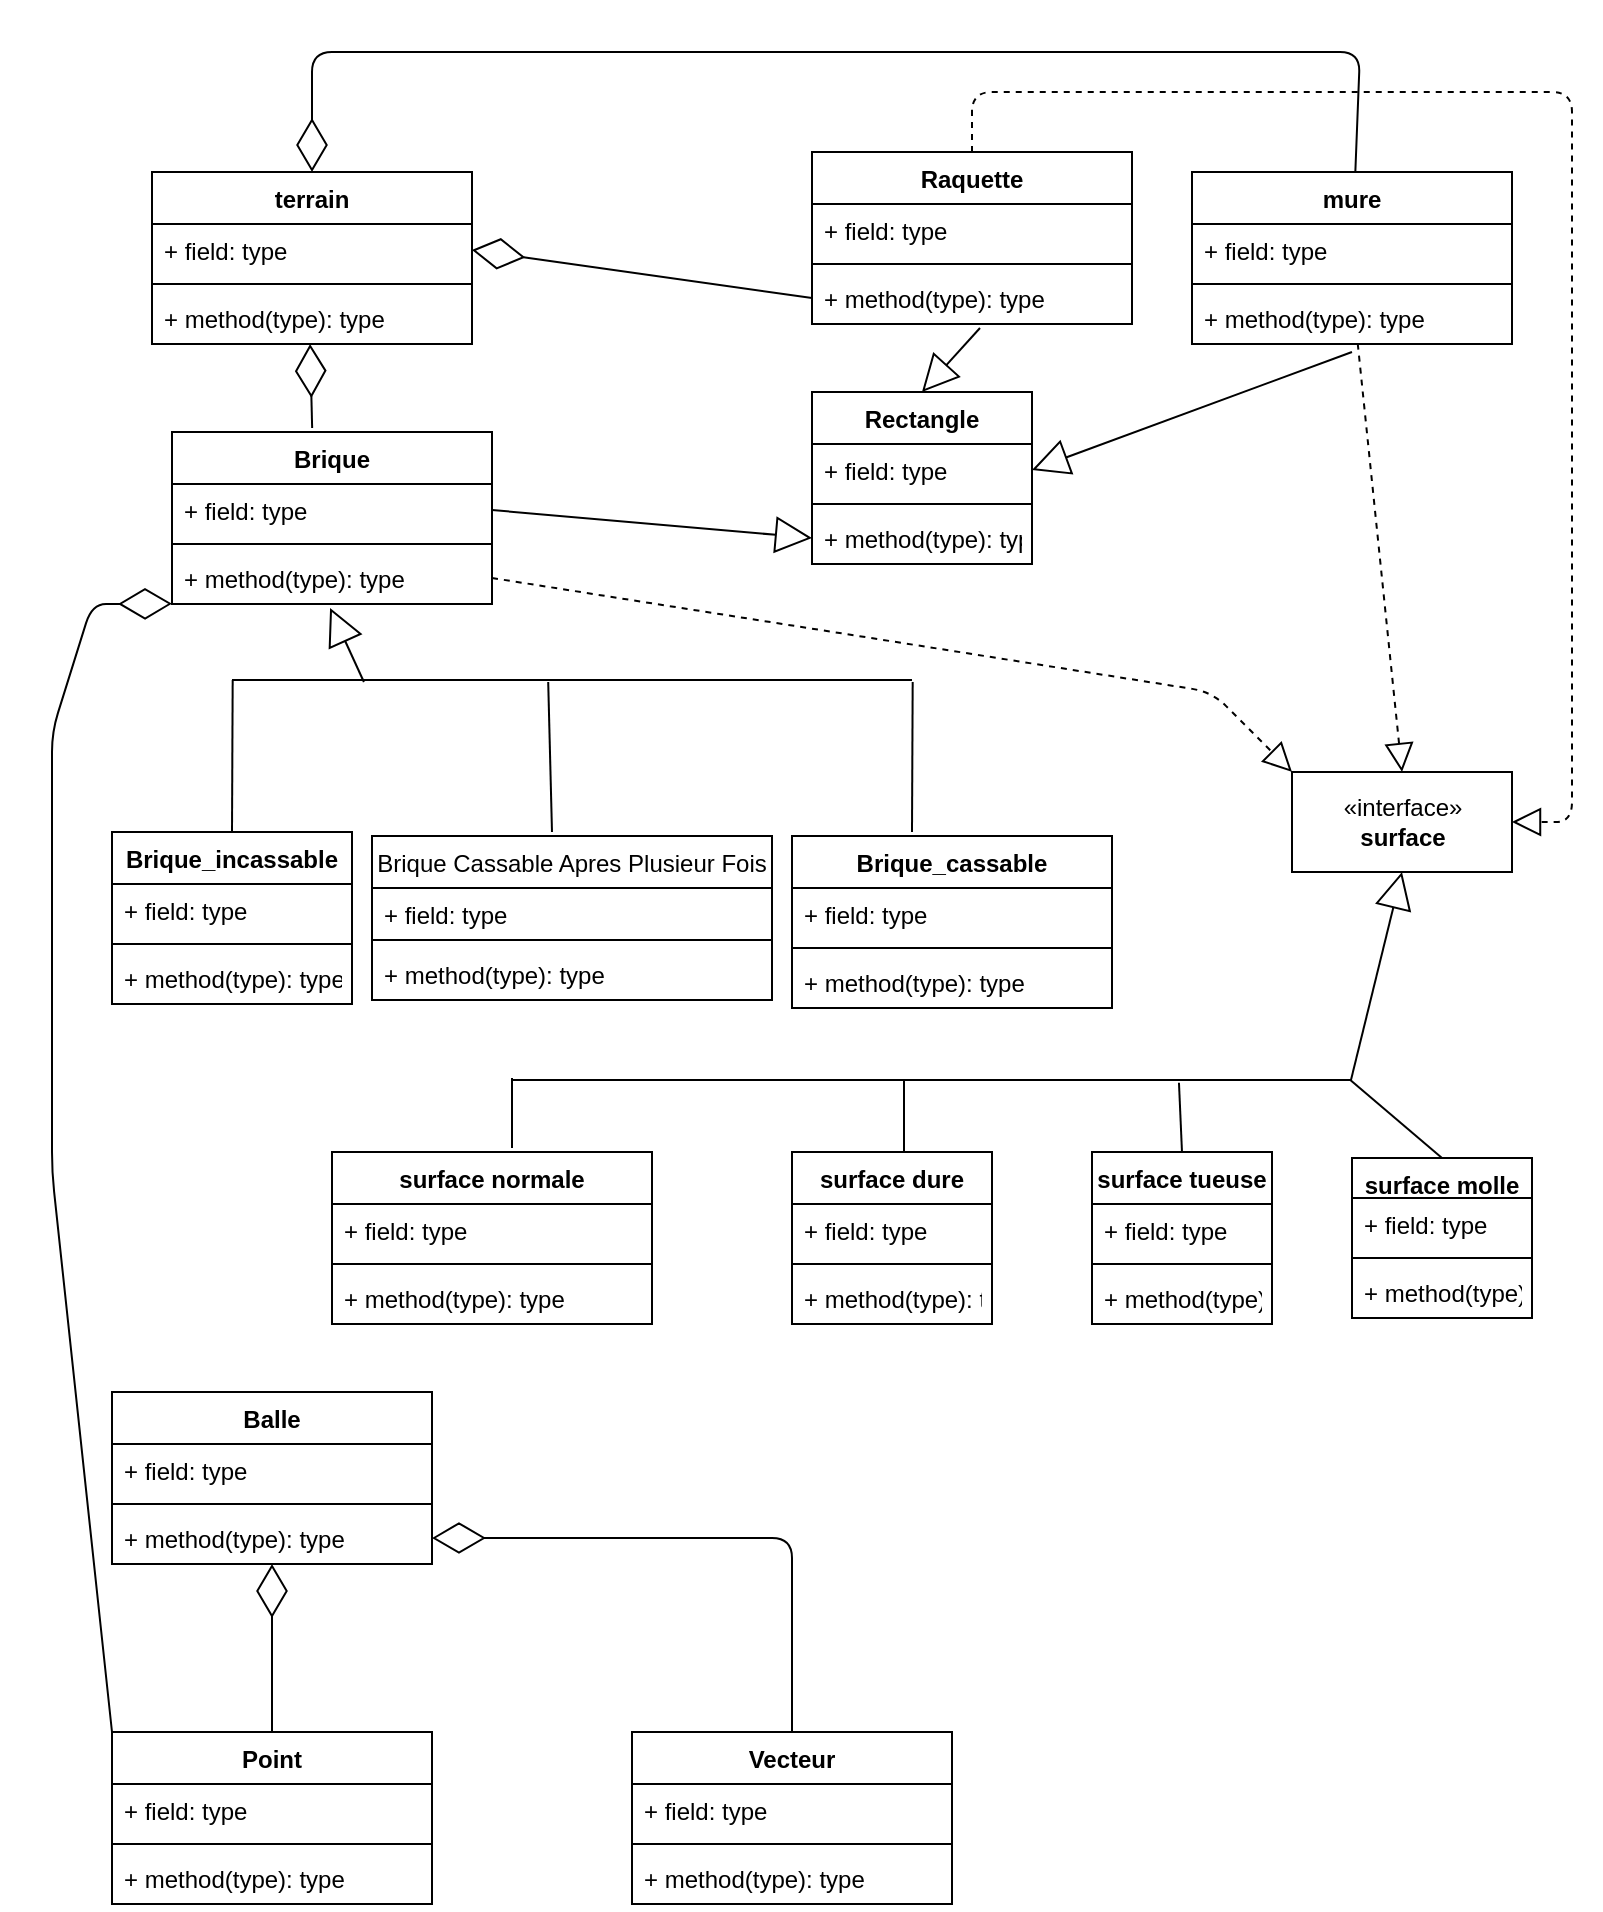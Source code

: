 <mxfile version="13.3.5" type="device"><diagram id="7EAhHd6nvV72Azc0ifNJ" name="Page-1"><mxGraphModel dx="1092" dy="495" grid="1" gridSize="10" guides="1" tooltips="1" connect="1" arrows="1" fold="1" page="1" pageScale="1" pageWidth="827" pageHeight="1169" math="0" shadow="0"><root><mxCell id="0"/><mxCell id="1" parent="0"/><mxCell id="uCddSlwzztI6S-4TWlUA-40" value="" style="endArrow=diamondThin;endFill=0;endSize=24;html=1;entryX=0.5;entryY=0;entryDx=0;entryDy=0;" parent="1" source="uCddSlwzztI6S-4TWlUA-22" target="uCddSlwzztI6S-4TWlUA-34" edge="1"><mxGeometry width="160" relative="1" as="geometry"><mxPoint x="330" y="300" as="sourcePoint"/><mxPoint x="160" y="110" as="targetPoint"/><Array as="points"><mxPoint x="684" y="60"/><mxPoint x="160" y="60"/></Array></mxGeometry></mxCell><mxCell id="uCddSlwzztI6S-4TWlUA-38" value="" style="endArrow=diamondThin;endFill=0;endSize=24;html=1;exitX=0.438;exitY=-0.023;exitDx=0;exitDy=0;entryX=0.494;entryY=1;entryDx=0;entryDy=0;entryPerimeter=0;exitPerimeter=0;" parent="1" source="uCddSlwzztI6S-4TWlUA-1" target="uCddSlwzztI6S-4TWlUA-37" edge="1"><mxGeometry width="160" relative="1" as="geometry"><mxPoint x="330" y="300" as="sourcePoint"/><mxPoint x="490" y="300" as="targetPoint"/><Array as="points"/></mxGeometry></mxCell><mxCell id="uCddSlwzztI6S-4TWlUA-39" value="" style="endArrow=diamondThin;endFill=0;endSize=24;html=1;exitX=0;exitY=0.5;exitDx=0;exitDy=0;entryX=1;entryY=0.5;entryDx=0;entryDy=0;" parent="1" source="uCddSlwzztI6S-4TWlUA-33" target="uCddSlwzztI6S-4TWlUA-35" edge="1"><mxGeometry width="160" relative="1" as="geometry"><mxPoint x="330" y="300" as="sourcePoint"/><mxPoint x="490" y="300" as="targetPoint"/></mxGeometry></mxCell><mxCell id="uCddSlwzztI6S-4TWlUA-42" value="" style="line;strokeWidth=1;fillColor=none;align=left;verticalAlign=middle;spacingTop=-1;spacingLeft=3;spacingRight=3;rotatable=0;labelPosition=right;points=[];portConstraint=eastwest;" parent="1" vertex="1"><mxGeometry x="120" y="370" width="340" height="8" as="geometry"/></mxCell><mxCell id="uCddSlwzztI6S-4TWlUA-43" value="" style="endArrow=block;endSize=16;endFill=0;html=1;entryX=0.494;entryY=1.077;entryDx=0;entryDy=0;entryPerimeter=0;exitX=0.194;exitY=0.625;exitDx=0;exitDy=0;exitPerimeter=0;" parent="1" source="uCddSlwzztI6S-4TWlUA-42" target="uCddSlwzztI6S-4TWlUA-4" edge="1"><mxGeometry x="-0.378" y="94" width="160" relative="1" as="geometry"><mxPoint x="169" y="376" as="sourcePoint"/><mxPoint x="490" y="360" as="targetPoint"/><mxPoint y="-1" as="offset"/></mxGeometry></mxCell><mxCell id="uCddSlwzztI6S-4TWlUA-46" value="" style="endArrow=none;html=1;rounded=0;exitX=0.5;exitY=0;exitDx=0;exitDy=0;entryX=0.001;entryY=0.5;entryDx=0;entryDy=0;entryPerimeter=0;" parent="1" source="uCddSlwzztI6S-4TWlUA-5" target="uCddSlwzztI6S-4TWlUA-42" edge="1"><mxGeometry relative="1" as="geometry"><mxPoint x="330" y="360" as="sourcePoint"/><mxPoint x="80" y="370" as="targetPoint"/></mxGeometry></mxCell><mxCell id="uCddSlwzztI6S-4TWlUA-47" value="" style="endArrow=none;html=1;rounded=0;entryX=0.465;entryY=0.625;entryDx=0;entryDy=0;entryPerimeter=0;exitX=0.5;exitY=0;exitDx=0;exitDy=0;" parent="1" target="uCddSlwzztI6S-4TWlUA-42" edge="1"><mxGeometry relative="1" as="geometry"><mxPoint x="280" y="450" as="sourcePoint"/><mxPoint x="260" y="390" as="targetPoint"/></mxGeometry></mxCell><mxCell id="uCddSlwzztI6S-4TWlUA-48" value="" style="endArrow=none;html=1;rounded=0;entryX=1.001;entryY=0.625;entryDx=0;entryDy=0;entryPerimeter=0;" parent="1" target="uCddSlwzztI6S-4TWlUA-42" edge="1"><mxGeometry relative="1" as="geometry"><mxPoint x="460" y="450" as="sourcePoint"/><mxPoint x="480" y="377" as="targetPoint"/></mxGeometry></mxCell><mxCell id="ddkPmVPPtM57FGAbjqbJ-20" value="" style="line;strokeWidth=1;fillColor=none;align=left;verticalAlign=middle;spacingTop=-1;spacingLeft=3;spacingRight=3;rotatable=0;labelPosition=right;points=[];portConstraint=eastwest;" parent="1" vertex="1"><mxGeometry x="260" y="570" width="420" height="8" as="geometry"/></mxCell><mxCell id="ddkPmVPPtM57FGAbjqbJ-21" value="" style="endArrow=none;html=1;rounded=0;" parent="1" edge="1"><mxGeometry relative="1" as="geometry"><mxPoint x="456" y="610" as="sourcePoint"/><mxPoint x="456" y="574" as="targetPoint"/></mxGeometry></mxCell><mxCell id="ddkPmVPPtM57FGAbjqbJ-22" value="" style="endArrow=none;html=1;rounded=0;exitX=0.5;exitY=0;exitDx=0;exitDy=0;entryX=0.998;entryY=0.5;entryDx=0;entryDy=0;entryPerimeter=0;" parent="1" source="S2RIrQdnJPEuGVKFNJ4b-1" target="ddkPmVPPtM57FGAbjqbJ-20" edge="1"><mxGeometry relative="1" as="geometry"><mxPoint x="466" y="620" as="sourcePoint"/><mxPoint x="690" y="574" as="targetPoint"/></mxGeometry></mxCell><mxCell id="ddkPmVPPtM57FGAbjqbJ-23" value="" style="endArrow=none;html=1;rounded=0;entryX=0;entryY=0.375;entryDx=0;entryDy=0;entryPerimeter=0;" parent="1" target="ddkPmVPPtM57FGAbjqbJ-20" edge="1"><mxGeometry relative="1" as="geometry"><mxPoint x="260" y="608" as="sourcePoint"/><mxPoint x="262" y="580" as="targetPoint"/></mxGeometry></mxCell><mxCell id="ddkPmVPPtM57FGAbjqbJ-24" value="" style="endArrow=block;endSize=16;endFill=0;html=1;exitX=0.999;exitY=0.458;exitDx=0;exitDy=0;exitPerimeter=0;entryX=0.5;entryY=1;entryDx=0;entryDy=0;" parent="1" source="ddkPmVPPtM57FGAbjqbJ-20" target="S2RIrQdnJPEuGVKFNJ4b-20" edge="1"><mxGeometry x="-0.378" y="94" width="160" relative="1" as="geometry"><mxPoint x="179.84" y="385" as="sourcePoint"/><mxPoint x="699.989" y="486" as="targetPoint"/><mxPoint y="-1" as="offset"/></mxGeometry></mxCell><mxCell id="uCddSlwzztI6S-4TWlUA-34" value="terrain" style="swimlane;fontStyle=1;align=center;verticalAlign=top;childLayout=stackLayout;horizontal=1;startSize=26;horizontalStack=0;resizeParent=1;resizeParentMax=0;resizeLast=0;collapsible=1;marginBottom=0;" parent="1" vertex="1"><mxGeometry x="80" y="120" width="160" height="86" as="geometry"/></mxCell><mxCell id="uCddSlwzztI6S-4TWlUA-35" value="+ field: type" style="text;strokeColor=none;fillColor=none;align=left;verticalAlign=top;spacingLeft=4;spacingRight=4;overflow=hidden;rotatable=0;points=[[0,0.5],[1,0.5]];portConstraint=eastwest;" parent="uCddSlwzztI6S-4TWlUA-34" vertex="1"><mxGeometry y="26" width="160" height="26" as="geometry"/></mxCell><mxCell id="uCddSlwzztI6S-4TWlUA-36" value="" style="line;strokeWidth=1;fillColor=none;align=left;verticalAlign=middle;spacingTop=-1;spacingLeft=3;spacingRight=3;rotatable=0;labelPosition=right;points=[];portConstraint=eastwest;" parent="uCddSlwzztI6S-4TWlUA-34" vertex="1"><mxGeometry y="52" width="160" height="8" as="geometry"/></mxCell><mxCell id="uCddSlwzztI6S-4TWlUA-37" value="+ method(type): type" style="text;strokeColor=none;fillColor=none;align=left;verticalAlign=top;spacingLeft=4;spacingRight=4;overflow=hidden;rotatable=0;points=[[0,0.5],[1,0.5]];portConstraint=eastwest;" parent="uCddSlwzztI6S-4TWlUA-34" vertex="1"><mxGeometry y="60" width="160" height="26" as="geometry"/></mxCell><mxCell id="uCddSlwzztI6S-4TWlUA-22" value="mure" style="swimlane;fontStyle=1;align=center;verticalAlign=top;childLayout=stackLayout;horizontal=1;startSize=26;horizontalStack=0;resizeParent=1;resizeParentMax=0;resizeLast=0;collapsible=1;marginBottom=0;" parent="1" vertex="1"><mxGeometry x="600" y="120" width="160" height="86" as="geometry"/></mxCell><mxCell id="uCddSlwzztI6S-4TWlUA-23" value="+ field: type" style="text;strokeColor=none;fillColor=none;align=left;verticalAlign=top;spacingLeft=4;spacingRight=4;overflow=hidden;rotatable=0;points=[[0,0.5],[1,0.5]];portConstraint=eastwest;" parent="uCddSlwzztI6S-4TWlUA-22" vertex="1"><mxGeometry y="26" width="160" height="26" as="geometry"/></mxCell><mxCell id="uCddSlwzztI6S-4TWlUA-24" value="" style="line;strokeWidth=1;fillColor=none;align=left;verticalAlign=middle;spacingTop=-1;spacingLeft=3;spacingRight=3;rotatable=0;labelPosition=right;points=[];portConstraint=eastwest;" parent="uCddSlwzztI6S-4TWlUA-22" vertex="1"><mxGeometry y="52" width="160" height="8" as="geometry"/></mxCell><mxCell id="uCddSlwzztI6S-4TWlUA-25" value="+ method(type): type" style="text;strokeColor=none;fillColor=none;align=left;verticalAlign=top;spacingLeft=4;spacingRight=4;overflow=hidden;rotatable=0;points=[[0,0.5],[1,0.5]];portConstraint=eastwest;" parent="uCddSlwzztI6S-4TWlUA-22" vertex="1"><mxGeometry y="60" width="160" height="26" as="geometry"/></mxCell><mxCell id="uCddSlwzztI6S-4TWlUA-5" value="Brique_incassable" style="swimlane;fontStyle=1;align=center;verticalAlign=top;childLayout=stackLayout;horizontal=1;startSize=26;horizontalStack=0;resizeParent=1;resizeParentMax=0;resizeLast=0;collapsible=1;marginBottom=0;" parent="1" vertex="1"><mxGeometry x="60" y="450" width="120" height="86" as="geometry"/></mxCell><mxCell id="uCddSlwzztI6S-4TWlUA-6" value="+ field: type" style="text;strokeColor=none;fillColor=none;align=left;verticalAlign=top;spacingLeft=4;spacingRight=4;overflow=hidden;rotatable=0;points=[[0,0.5],[1,0.5]];portConstraint=eastwest;" parent="uCddSlwzztI6S-4TWlUA-5" vertex="1"><mxGeometry y="26" width="120" height="26" as="geometry"/></mxCell><mxCell id="uCddSlwzztI6S-4TWlUA-7" value="" style="line;strokeWidth=1;fillColor=none;align=left;verticalAlign=middle;spacingTop=-1;spacingLeft=3;spacingRight=3;rotatable=0;labelPosition=right;points=[];portConstraint=eastwest;" parent="uCddSlwzztI6S-4TWlUA-5" vertex="1"><mxGeometry y="52" width="120" height="8" as="geometry"/></mxCell><mxCell id="uCddSlwzztI6S-4TWlUA-8" value="+ method(type): type" style="text;strokeColor=none;fillColor=none;align=left;verticalAlign=top;spacingLeft=4;spacingRight=4;overflow=hidden;rotatable=0;points=[[0,0.5],[1,0.5]];portConstraint=eastwest;" parent="uCddSlwzztI6S-4TWlUA-5" vertex="1"><mxGeometry y="60" width="120" height="26" as="geometry"/></mxCell><mxCell id="uCddSlwzztI6S-4TWlUA-1" value="Brique" style="swimlane;fontStyle=1;align=center;verticalAlign=top;childLayout=stackLayout;horizontal=1;startSize=26;horizontalStack=0;resizeParent=1;resizeParentMax=0;resizeLast=0;collapsible=1;marginBottom=0;" parent="1" vertex="1"><mxGeometry x="90" y="250" width="160" height="86" as="geometry"/></mxCell><mxCell id="uCddSlwzztI6S-4TWlUA-2" value="+ field: type" style="text;strokeColor=none;fillColor=none;align=left;verticalAlign=top;spacingLeft=4;spacingRight=4;overflow=hidden;rotatable=0;points=[[0,0.5],[1,0.5]];portConstraint=eastwest;" parent="uCddSlwzztI6S-4TWlUA-1" vertex="1"><mxGeometry y="26" width="160" height="26" as="geometry"/></mxCell><mxCell id="uCddSlwzztI6S-4TWlUA-3" value="" style="line;strokeWidth=1;fillColor=none;align=left;verticalAlign=middle;spacingTop=-1;spacingLeft=3;spacingRight=3;rotatable=0;labelPosition=right;points=[];portConstraint=eastwest;" parent="uCddSlwzztI6S-4TWlUA-1" vertex="1"><mxGeometry y="52" width="160" height="8" as="geometry"/></mxCell><mxCell id="uCddSlwzztI6S-4TWlUA-4" value="+ method(type): type" style="text;strokeColor=none;fillColor=none;align=left;verticalAlign=top;spacingLeft=4;spacingRight=4;overflow=hidden;rotatable=0;points=[[0,0.5],[1,0.5]];portConstraint=eastwest;" parent="uCddSlwzztI6S-4TWlUA-1" vertex="1"><mxGeometry y="60" width="160" height="26" as="geometry"/></mxCell><mxCell id="uCddSlwzztI6S-4TWlUA-13" value="Brique_cassable" style="swimlane;fontStyle=1;align=center;verticalAlign=top;childLayout=stackLayout;horizontal=1;startSize=26;horizontalStack=0;resizeParent=1;resizeParentMax=0;resizeLast=0;collapsible=1;marginBottom=0;" parent="1" vertex="1"><mxGeometry x="400" y="452" width="160" height="86" as="geometry"/></mxCell><mxCell id="uCddSlwzztI6S-4TWlUA-14" value="+ field: type" style="text;strokeColor=none;fillColor=none;align=left;verticalAlign=top;spacingLeft=4;spacingRight=4;overflow=hidden;rotatable=0;points=[[0,0.5],[1,0.5]];portConstraint=eastwest;" parent="uCddSlwzztI6S-4TWlUA-13" vertex="1"><mxGeometry y="26" width="160" height="26" as="geometry"/></mxCell><mxCell id="uCddSlwzztI6S-4TWlUA-15" value="" style="line;strokeWidth=1;fillColor=none;align=left;verticalAlign=middle;spacingTop=-1;spacingLeft=3;spacingRight=3;rotatable=0;labelPosition=right;points=[];portConstraint=eastwest;" parent="uCddSlwzztI6S-4TWlUA-13" vertex="1"><mxGeometry y="52" width="160" height="8" as="geometry"/></mxCell><mxCell id="uCddSlwzztI6S-4TWlUA-16" value="+ method(type): type" style="text;strokeColor=none;fillColor=none;align=left;verticalAlign=top;spacingLeft=4;spacingRight=4;overflow=hidden;rotatable=0;points=[[0,0.5],[1,0.5]];portConstraint=eastwest;" parent="uCddSlwzztI6S-4TWlUA-13" vertex="1"><mxGeometry y="60" width="160" height="26" as="geometry"/></mxCell><mxCell id="uCddSlwzztI6S-4TWlUA-17" value="Brique Cassable Apres Plusieur Fois&#10;" style="swimlane;fontStyle=0;align=center;verticalAlign=top;childLayout=stackLayout;horizontal=1;startSize=26;horizontalStack=0;resizeParent=1;resizeParentMax=0;resizeLast=0;collapsible=1;marginBottom=0;" parent="1" vertex="1"><mxGeometry x="190" y="452" width="200" height="82" as="geometry"/></mxCell><mxCell id="uCddSlwzztI6S-4TWlUA-18" value="+ field: type" style="text;strokeColor=none;fillColor=none;align=left;verticalAlign=top;spacingLeft=4;spacingRight=4;overflow=hidden;rotatable=0;points=[[0,0.5],[1,0.5]];portConstraint=eastwest;" parent="uCddSlwzztI6S-4TWlUA-17" vertex="1"><mxGeometry y="26" width="200" height="22" as="geometry"/></mxCell><mxCell id="uCddSlwzztI6S-4TWlUA-19" value="" style="line;strokeWidth=1;fillColor=none;align=left;verticalAlign=middle;spacingTop=-1;spacingLeft=3;spacingRight=3;rotatable=0;labelPosition=right;points=[];portConstraint=eastwest;" parent="uCddSlwzztI6S-4TWlUA-17" vertex="1"><mxGeometry y="48" width="200" height="8" as="geometry"/></mxCell><mxCell id="uCddSlwzztI6S-4TWlUA-20" value="+ method(type): type" style="text;strokeColor=none;fillColor=none;align=left;verticalAlign=top;spacingLeft=4;spacingRight=4;overflow=hidden;rotatable=0;points=[[0,0.5],[1,0.5]];portConstraint=eastwest;" parent="uCddSlwzztI6S-4TWlUA-17" vertex="1"><mxGeometry y="56" width="200" height="26" as="geometry"/></mxCell><mxCell id="uCddSlwzztI6S-4TWlUA-30" value="Raquette" style="swimlane;fontStyle=1;align=center;verticalAlign=top;childLayout=stackLayout;horizontal=1;startSize=26;horizontalStack=0;resizeParent=1;resizeParentMax=0;resizeLast=0;collapsible=1;marginBottom=0;" parent="1" vertex="1"><mxGeometry x="410" y="110" width="160" height="86" as="geometry"/></mxCell><mxCell id="uCddSlwzztI6S-4TWlUA-31" value="+ field: type" style="text;strokeColor=none;fillColor=none;align=left;verticalAlign=top;spacingLeft=4;spacingRight=4;overflow=hidden;rotatable=0;points=[[0,0.5],[1,0.5]];portConstraint=eastwest;" parent="uCddSlwzztI6S-4TWlUA-30" vertex="1"><mxGeometry y="26" width="160" height="26" as="geometry"/></mxCell><mxCell id="uCddSlwzztI6S-4TWlUA-32" value="" style="line;strokeWidth=1;fillColor=none;align=left;verticalAlign=middle;spacingTop=-1;spacingLeft=3;spacingRight=3;rotatable=0;labelPosition=right;points=[];portConstraint=eastwest;" parent="uCddSlwzztI6S-4TWlUA-30" vertex="1"><mxGeometry y="52" width="160" height="8" as="geometry"/></mxCell><mxCell id="uCddSlwzztI6S-4TWlUA-33" value="+ method(type): type" style="text;strokeColor=none;fillColor=none;align=left;verticalAlign=top;spacingLeft=4;spacingRight=4;overflow=hidden;rotatable=0;points=[[0,0.5],[1,0.5]];portConstraint=eastwest;" parent="uCddSlwzztI6S-4TWlUA-30" vertex="1"><mxGeometry y="60" width="160" height="26" as="geometry"/></mxCell><mxCell id="ddkPmVPPtM57FGAbjqbJ-8" value="surface normale" style="swimlane;fontStyle=1;align=center;verticalAlign=top;childLayout=stackLayout;horizontal=1;startSize=26;horizontalStack=0;resizeParent=1;resizeParentMax=0;resizeLast=0;collapsible=1;marginBottom=0;" parent="1" vertex="1"><mxGeometry x="170" y="610" width="160" height="86" as="geometry"/></mxCell><mxCell id="ddkPmVPPtM57FGAbjqbJ-9" value="+ field: type" style="text;strokeColor=none;fillColor=none;align=left;verticalAlign=top;spacingLeft=4;spacingRight=4;overflow=hidden;rotatable=0;points=[[0,0.5],[1,0.5]];portConstraint=eastwest;" parent="ddkPmVPPtM57FGAbjqbJ-8" vertex="1"><mxGeometry y="26" width="160" height="26" as="geometry"/></mxCell><mxCell id="ddkPmVPPtM57FGAbjqbJ-10" value="" style="line;strokeWidth=1;fillColor=none;align=left;verticalAlign=middle;spacingTop=-1;spacingLeft=3;spacingRight=3;rotatable=0;labelPosition=right;points=[];portConstraint=eastwest;" parent="ddkPmVPPtM57FGAbjqbJ-8" vertex="1"><mxGeometry y="52" width="160" height="8" as="geometry"/></mxCell><mxCell id="ddkPmVPPtM57FGAbjqbJ-11" value="+ method(type): type" style="text;strokeColor=none;fillColor=none;align=left;verticalAlign=top;spacingLeft=4;spacingRight=4;overflow=hidden;rotatable=0;points=[[0,0.5],[1,0.5]];portConstraint=eastwest;" parent="ddkPmVPPtM57FGAbjqbJ-8" vertex="1"><mxGeometry y="60" width="160" height="26" as="geometry"/></mxCell><mxCell id="ajzGJKB4eoWRA0TkNDw6-1" value="Rectangle" style="swimlane;fontStyle=1;align=center;verticalAlign=top;childLayout=stackLayout;horizontal=1;startSize=26;horizontalStack=0;resizeParent=1;resizeParentMax=0;resizeLast=0;collapsible=1;marginBottom=0;" vertex="1" parent="1"><mxGeometry x="410" y="230" width="110" height="86" as="geometry"/></mxCell><mxCell id="ajzGJKB4eoWRA0TkNDw6-2" value="+ field: type" style="text;strokeColor=none;fillColor=none;align=left;verticalAlign=top;spacingLeft=4;spacingRight=4;overflow=hidden;rotatable=0;points=[[0,0.5],[1,0.5]];portConstraint=eastwest;" vertex="1" parent="ajzGJKB4eoWRA0TkNDw6-1"><mxGeometry y="26" width="110" height="26" as="geometry"/></mxCell><mxCell id="ajzGJKB4eoWRA0TkNDw6-3" value="" style="line;strokeWidth=1;fillColor=none;align=left;verticalAlign=middle;spacingTop=-1;spacingLeft=3;spacingRight=3;rotatable=0;labelPosition=right;points=[];portConstraint=eastwest;" vertex="1" parent="ajzGJKB4eoWRA0TkNDw6-1"><mxGeometry y="52" width="110" height="8" as="geometry"/></mxCell><mxCell id="ajzGJKB4eoWRA0TkNDw6-4" value="+ method(type): type" style="text;strokeColor=none;fillColor=none;align=left;verticalAlign=top;spacingLeft=4;spacingRight=4;overflow=hidden;rotatable=0;points=[[0,0.5],[1,0.5]];portConstraint=eastwest;" vertex="1" parent="ajzGJKB4eoWRA0TkNDw6-1"><mxGeometry y="60" width="110" height="26" as="geometry"/></mxCell><mxCell id="ddkPmVPPtM57FGAbjqbJ-34" value="Balle" style="swimlane;fontStyle=1;align=center;verticalAlign=top;childLayout=stackLayout;horizontal=1;startSize=26;horizontalStack=0;resizeParent=1;resizeParentMax=0;resizeLast=0;collapsible=1;marginBottom=0;" parent="1" vertex="1"><mxGeometry x="60" y="730" width="160" height="86" as="geometry"/></mxCell><mxCell id="ddkPmVPPtM57FGAbjqbJ-35" value="+ field: type" style="text;strokeColor=none;fillColor=none;align=left;verticalAlign=top;spacingLeft=4;spacingRight=4;overflow=hidden;rotatable=0;points=[[0,0.5],[1,0.5]];portConstraint=eastwest;" parent="ddkPmVPPtM57FGAbjqbJ-34" vertex="1"><mxGeometry y="26" width="160" height="26" as="geometry"/></mxCell><mxCell id="ddkPmVPPtM57FGAbjqbJ-36" value="" style="line;strokeWidth=1;fillColor=none;align=left;verticalAlign=middle;spacingTop=-1;spacingLeft=3;spacingRight=3;rotatable=0;labelPosition=right;points=[];portConstraint=eastwest;" parent="ddkPmVPPtM57FGAbjqbJ-34" vertex="1"><mxGeometry y="52" width="160" height="8" as="geometry"/></mxCell><mxCell id="ddkPmVPPtM57FGAbjqbJ-37" value="+ method(type): type" style="text;strokeColor=none;fillColor=none;align=left;verticalAlign=top;spacingLeft=4;spacingRight=4;overflow=hidden;rotatable=0;points=[[0,0.5],[1,0.5]];portConstraint=eastwest;" parent="ddkPmVPPtM57FGAbjqbJ-34" vertex="1"><mxGeometry y="60" width="160" height="26" as="geometry"/></mxCell><mxCell id="ddkPmVPPtM57FGAbjqbJ-38" value="Vecteur" style="swimlane;fontStyle=1;align=center;verticalAlign=top;childLayout=stackLayout;horizontal=1;startSize=26;horizontalStack=0;resizeParent=1;resizeParentMax=0;resizeLast=0;collapsible=1;marginBottom=0;" parent="1" vertex="1"><mxGeometry x="320" y="900" width="160" height="86" as="geometry"/></mxCell><mxCell id="ddkPmVPPtM57FGAbjqbJ-39" value="+ field: type" style="text;strokeColor=none;fillColor=none;align=left;verticalAlign=top;spacingLeft=4;spacingRight=4;overflow=hidden;rotatable=0;points=[[0,0.5],[1,0.5]];portConstraint=eastwest;" parent="ddkPmVPPtM57FGAbjqbJ-38" vertex="1"><mxGeometry y="26" width="160" height="26" as="geometry"/></mxCell><mxCell id="ddkPmVPPtM57FGAbjqbJ-40" value="" style="line;strokeWidth=1;fillColor=none;align=left;verticalAlign=middle;spacingTop=-1;spacingLeft=3;spacingRight=3;rotatable=0;labelPosition=right;points=[];portConstraint=eastwest;" parent="ddkPmVPPtM57FGAbjqbJ-38" vertex="1"><mxGeometry y="52" width="160" height="8" as="geometry"/></mxCell><mxCell id="ddkPmVPPtM57FGAbjqbJ-41" value="+ method(type): type" style="text;strokeColor=none;fillColor=none;align=left;verticalAlign=top;spacingLeft=4;spacingRight=4;overflow=hidden;rotatable=0;points=[[0,0.5],[1,0.5]];portConstraint=eastwest;" parent="ddkPmVPPtM57FGAbjqbJ-38" vertex="1"><mxGeometry y="60" width="160" height="26" as="geometry"/></mxCell><mxCell id="ddkPmVPPtM57FGAbjqbJ-46" value="" style="endArrow=diamondThin;endFill=0;endSize=24;html=1;" parent="1" source="ddkPmVPPtM57FGAbjqbJ-42" target="ddkPmVPPtM57FGAbjqbJ-37" edge="1"><mxGeometry width="160" relative="1" as="geometry"><mxPoint x="170.08" y="258.022" as="sourcePoint"/><mxPoint x="169.04" y="216" as="targetPoint"/><Array as="points"/></mxGeometry></mxCell><mxCell id="ddkPmVPPtM57FGAbjqbJ-42" value="Point" style="swimlane;fontStyle=1;align=center;verticalAlign=top;childLayout=stackLayout;horizontal=1;startSize=26;horizontalStack=0;resizeParent=1;resizeParentMax=0;resizeLast=0;collapsible=1;marginBottom=0;" parent="1" vertex="1"><mxGeometry x="60" y="900" width="160" height="86" as="geometry"/></mxCell><mxCell id="ddkPmVPPtM57FGAbjqbJ-43" value="+ field: type" style="text;strokeColor=none;fillColor=none;align=left;verticalAlign=top;spacingLeft=4;spacingRight=4;overflow=hidden;rotatable=0;points=[[0,0.5],[1,0.5]];portConstraint=eastwest;" parent="ddkPmVPPtM57FGAbjqbJ-42" vertex="1"><mxGeometry y="26" width="160" height="26" as="geometry"/></mxCell><mxCell id="ddkPmVPPtM57FGAbjqbJ-44" value="" style="line;strokeWidth=1;fillColor=none;align=left;verticalAlign=middle;spacingTop=-1;spacingLeft=3;spacingRight=3;rotatable=0;labelPosition=right;points=[];portConstraint=eastwest;" parent="ddkPmVPPtM57FGAbjqbJ-42" vertex="1"><mxGeometry y="52" width="160" height="8" as="geometry"/></mxCell><mxCell id="ddkPmVPPtM57FGAbjqbJ-45" value="+ method(type): type" style="text;strokeColor=none;fillColor=none;align=left;verticalAlign=top;spacingLeft=4;spacingRight=4;overflow=hidden;rotatable=0;points=[[0,0.5],[1,0.5]];portConstraint=eastwest;" parent="ddkPmVPPtM57FGAbjqbJ-42" vertex="1"><mxGeometry y="60" width="160" height="26" as="geometry"/></mxCell><mxCell id="ddkPmVPPtM57FGAbjqbJ-47" value="" style="endArrow=diamondThin;endFill=0;endSize=24;html=1;entryX=1;entryY=0.5;entryDx=0;entryDy=0;exitX=0.5;exitY=0;exitDx=0;exitDy=0;" parent="1" source="ddkPmVPPtM57FGAbjqbJ-38" target="ddkPmVPPtM57FGAbjqbJ-37" edge="1"><mxGeometry width="160" relative="1" as="geometry"><mxPoint x="340" y="894" as="sourcePoint"/><mxPoint x="340" y="810.0" as="targetPoint"/><Array as="points"><mxPoint x="400" y="803"/></Array></mxGeometry></mxCell><mxCell id="ddkPmVPPtM57FGAbjqbJ-12" value="surface dure" style="swimlane;fontStyle=1;align=center;verticalAlign=top;childLayout=stackLayout;horizontal=1;startSize=26;horizontalStack=0;resizeParent=1;resizeParentMax=0;resizeLast=0;collapsible=1;marginBottom=0;" parent="1" vertex="1"><mxGeometry x="400" y="610" width="100" height="86" as="geometry"/></mxCell><mxCell id="ddkPmVPPtM57FGAbjqbJ-13" value="+ field: type" style="text;strokeColor=none;fillColor=none;align=left;verticalAlign=top;spacingLeft=4;spacingRight=4;overflow=hidden;rotatable=0;points=[[0,0.5],[1,0.5]];portConstraint=eastwest;" parent="ddkPmVPPtM57FGAbjqbJ-12" vertex="1"><mxGeometry y="26" width="100" height="26" as="geometry"/></mxCell><mxCell id="ddkPmVPPtM57FGAbjqbJ-14" value="" style="line;strokeWidth=1;fillColor=none;align=left;verticalAlign=middle;spacingTop=-1;spacingLeft=3;spacingRight=3;rotatable=0;labelPosition=right;points=[];portConstraint=eastwest;" parent="ddkPmVPPtM57FGAbjqbJ-12" vertex="1"><mxGeometry y="52" width="100" height="8" as="geometry"/></mxCell><mxCell id="ddkPmVPPtM57FGAbjqbJ-15" value="+ method(type): type" style="text;strokeColor=none;fillColor=none;align=left;verticalAlign=top;spacingLeft=4;spacingRight=4;overflow=hidden;rotatable=0;points=[[0,0.5],[1,0.5]];portConstraint=eastwest;" parent="ddkPmVPPtM57FGAbjqbJ-12" vertex="1"><mxGeometry y="60" width="100" height="26" as="geometry"/></mxCell><mxCell id="ddkPmVPPtM57FGAbjqbJ-16" value="surface tueuse" style="swimlane;fontStyle=1;align=center;verticalAlign=top;childLayout=stackLayout;horizontal=1;startSize=26;horizontalStack=0;resizeParent=1;resizeParentMax=0;resizeLast=0;collapsible=1;marginBottom=0;" parent="1" vertex="1"><mxGeometry x="550" y="610" width="90" height="86" as="geometry"/></mxCell><mxCell id="ddkPmVPPtM57FGAbjqbJ-17" value="+ field: type" style="text;strokeColor=none;fillColor=none;align=left;verticalAlign=top;spacingLeft=4;spacingRight=4;overflow=hidden;rotatable=0;points=[[0,0.5],[1,0.5]];portConstraint=eastwest;" parent="ddkPmVPPtM57FGAbjqbJ-16" vertex="1"><mxGeometry y="26" width="90" height="26" as="geometry"/></mxCell><mxCell id="ddkPmVPPtM57FGAbjqbJ-18" value="" style="line;strokeWidth=1;fillColor=none;align=left;verticalAlign=middle;spacingTop=-1;spacingLeft=3;spacingRight=3;rotatable=0;labelPosition=right;points=[];portConstraint=eastwest;" parent="ddkPmVPPtM57FGAbjqbJ-16" vertex="1"><mxGeometry y="52" width="90" height="8" as="geometry"/></mxCell><mxCell id="ddkPmVPPtM57FGAbjqbJ-19" value="+ method(type): type" style="text;strokeColor=none;fillColor=none;align=left;verticalAlign=top;spacingLeft=4;spacingRight=4;overflow=hidden;rotatable=0;points=[[0,0.5],[1,0.5]];portConstraint=eastwest;" parent="ddkPmVPPtM57FGAbjqbJ-16" vertex="1"><mxGeometry y="60" width="90" height="26" as="geometry"/></mxCell><mxCell id="S2RIrQdnJPEuGVKFNJ4b-1" value="surface molle" style="swimlane;fontStyle=1;align=center;verticalAlign=top;childLayout=stackLayout;horizontal=1;startSize=20;horizontalStack=0;resizeParent=1;resizeParentMax=0;resizeLast=0;collapsible=1;marginBottom=0;" parent="1" vertex="1"><mxGeometry x="680" y="613" width="90" height="80" as="geometry"/></mxCell><mxCell id="S2RIrQdnJPEuGVKFNJ4b-2" value="+ field: type" style="text;strokeColor=none;fillColor=none;align=left;verticalAlign=top;spacingLeft=4;spacingRight=4;overflow=hidden;rotatable=0;points=[[0,0.5],[1,0.5]];portConstraint=eastwest;" parent="S2RIrQdnJPEuGVKFNJ4b-1" vertex="1"><mxGeometry y="20" width="90" height="26" as="geometry"/></mxCell><mxCell id="S2RIrQdnJPEuGVKFNJ4b-3" value="" style="line;strokeWidth=1;fillColor=none;align=left;verticalAlign=middle;spacingTop=-1;spacingLeft=3;spacingRight=3;rotatable=0;labelPosition=right;points=[];portConstraint=eastwest;" parent="S2RIrQdnJPEuGVKFNJ4b-1" vertex="1"><mxGeometry y="46" width="90" height="8" as="geometry"/></mxCell><mxCell id="S2RIrQdnJPEuGVKFNJ4b-4" value="+ method(type): type" style="text;strokeColor=none;fillColor=none;align=left;verticalAlign=top;spacingLeft=4;spacingRight=4;overflow=hidden;rotatable=0;points=[[0,0.5],[1,0.5]];portConstraint=eastwest;" parent="S2RIrQdnJPEuGVKFNJ4b-1" vertex="1"><mxGeometry y="54" width="90" height="26" as="geometry"/></mxCell><mxCell id="S2RIrQdnJPEuGVKFNJ4b-10" value="" style="endArrow=none;html=1;rounded=0;exitX=0.5;exitY=0;exitDx=0;exitDy=0;entryX=0.794;entryY=0.667;entryDx=0;entryDy=0;entryPerimeter=0;" parent="1" source="ddkPmVPPtM57FGAbjqbJ-16" target="ddkPmVPPtM57FGAbjqbJ-20" edge="1"><mxGeometry relative="1" as="geometry"><mxPoint x="735" y="623" as="sourcePoint"/><mxPoint x="595" y="590" as="targetPoint"/></mxGeometry></mxCell><mxCell id="S2RIrQdnJPEuGVKFNJ4b-11" value="" style="endArrow=block;dashed=1;endFill=0;endSize=12;html=1;exitX=1;exitY=0.5;exitDx=0;exitDy=0;entryX=0;entryY=0;entryDx=0;entryDy=0;" parent="1" source="uCddSlwzztI6S-4TWlUA-4" target="S2RIrQdnJPEuGVKFNJ4b-20" edge="1"><mxGeometry width="160" relative="1" as="geometry"><mxPoint x="260.0" y="299" as="sourcePoint"/><mxPoint x="630" y="400" as="targetPoint"/><Array as="points"><mxPoint x="610" y="380"/></Array></mxGeometry></mxCell><mxCell id="S2RIrQdnJPEuGVKFNJ4b-12" value="" style="endArrow=block;dashed=1;endFill=0;endSize=12;html=1;exitX=0.518;exitY=0.995;exitDx=0;exitDy=0;exitPerimeter=0;entryX=0.5;entryY=0;entryDx=0;entryDy=0;" parent="1" source="uCddSlwzztI6S-4TWlUA-25" target="S2RIrQdnJPEuGVKFNJ4b-20" edge="1"><mxGeometry width="160" relative="1" as="geometry"><mxPoint x="650" y="280" as="sourcePoint"/><mxPoint x="710" y="400" as="targetPoint"/></mxGeometry></mxCell><mxCell id="S2RIrQdnJPEuGVKFNJ4b-14" value="" style="endArrow=block;dashed=1;endFill=0;endSize=12;html=1;exitX=0.5;exitY=0;exitDx=0;exitDy=0;entryX=1;entryY=0.5;entryDx=0;entryDy=0;" parent="1" source="uCddSlwzztI6S-4TWlUA-30" target="S2RIrQdnJPEuGVKFNJ4b-20" edge="1"><mxGeometry width="160" relative="1" as="geometry"><mxPoint x="692.88" y="215.87" as="sourcePoint"/><mxPoint x="790" y="400" as="targetPoint"/><Array as="points"><mxPoint x="490" y="80"/><mxPoint x="790" y="80"/><mxPoint x="790" y="445"/></Array></mxGeometry></mxCell><mxCell id="S2RIrQdnJPEuGVKFNJ4b-20" value="«interface»&lt;br&gt;&lt;span style=&quot;font-weight: 700&quot;&gt;surface&lt;/span&gt;" style="html=1;" parent="1" vertex="1"><mxGeometry x="650" y="420" width="110" height="50" as="geometry"/></mxCell><mxCell id="S2RIrQdnJPEuGVKFNJ4b-22" value="" style="endArrow=diamondThin;endFill=0;endSize=24;html=1;exitX=0;exitY=0;exitDx=0;exitDy=0;entryX=0;entryY=0.995;entryDx=0;entryDy=0;entryPerimeter=0;" parent="1" source="ddkPmVPPtM57FGAbjqbJ-42" target="uCddSlwzztI6S-4TWlUA-4" edge="1"><mxGeometry width="160" relative="1" as="geometry"><mxPoint x="60" y="890" as="sourcePoint"/><mxPoint x="150" y="826" as="targetPoint"/><Array as="points"><mxPoint x="30" y="620"/><mxPoint x="30" y="400"/><mxPoint x="50" y="336"/></Array></mxGeometry></mxCell><mxCell id="ajzGJKB4eoWRA0TkNDw6-5" value="" style="endArrow=block;endSize=16;endFill=0;html=1;entryX=0;entryY=0.5;entryDx=0;entryDy=0;exitX=1;exitY=0.5;exitDx=0;exitDy=0;" edge="1" parent="1" source="uCddSlwzztI6S-4TWlUA-2" target="ajzGJKB4eoWRA0TkNDw6-4"><mxGeometry x="-0.378" y="94" width="160" relative="1" as="geometry"><mxPoint x="240" y="280" as="sourcePoint"/><mxPoint x="179.04" y="348.002" as="targetPoint"/><mxPoint y="-1" as="offset"/></mxGeometry></mxCell><mxCell id="ajzGJKB4eoWRA0TkNDw6-6" value="" style="endArrow=block;endSize=16;endFill=0;html=1;entryX=0.5;entryY=0;entryDx=0;entryDy=0;exitX=0.525;exitY=1.077;exitDx=0;exitDy=0;exitPerimeter=0;" edge="1" parent="1" source="uCddSlwzztI6S-4TWlUA-33" target="ajzGJKB4eoWRA0TkNDw6-1"><mxGeometry x="-0.378" y="94" width="160" relative="1" as="geometry"><mxPoint x="260" y="299" as="sourcePoint"/><mxPoint x="420" y="313" as="targetPoint"/><mxPoint y="-1" as="offset"/></mxGeometry></mxCell><mxCell id="ajzGJKB4eoWRA0TkNDw6-7" value="" style="endArrow=block;endSize=16;endFill=0;html=1;entryX=1;entryY=0.5;entryDx=0;entryDy=0;" edge="1" parent="1" target="ajzGJKB4eoWRA0TkNDw6-2"><mxGeometry x="-0.378" y="94" width="160" relative="1" as="geometry"><mxPoint x="680" y="210" as="sourcePoint"/><mxPoint x="420" y="279" as="targetPoint"/><mxPoint y="-1" as="offset"/></mxGeometry></mxCell></root></mxGraphModel></diagram></mxfile>
